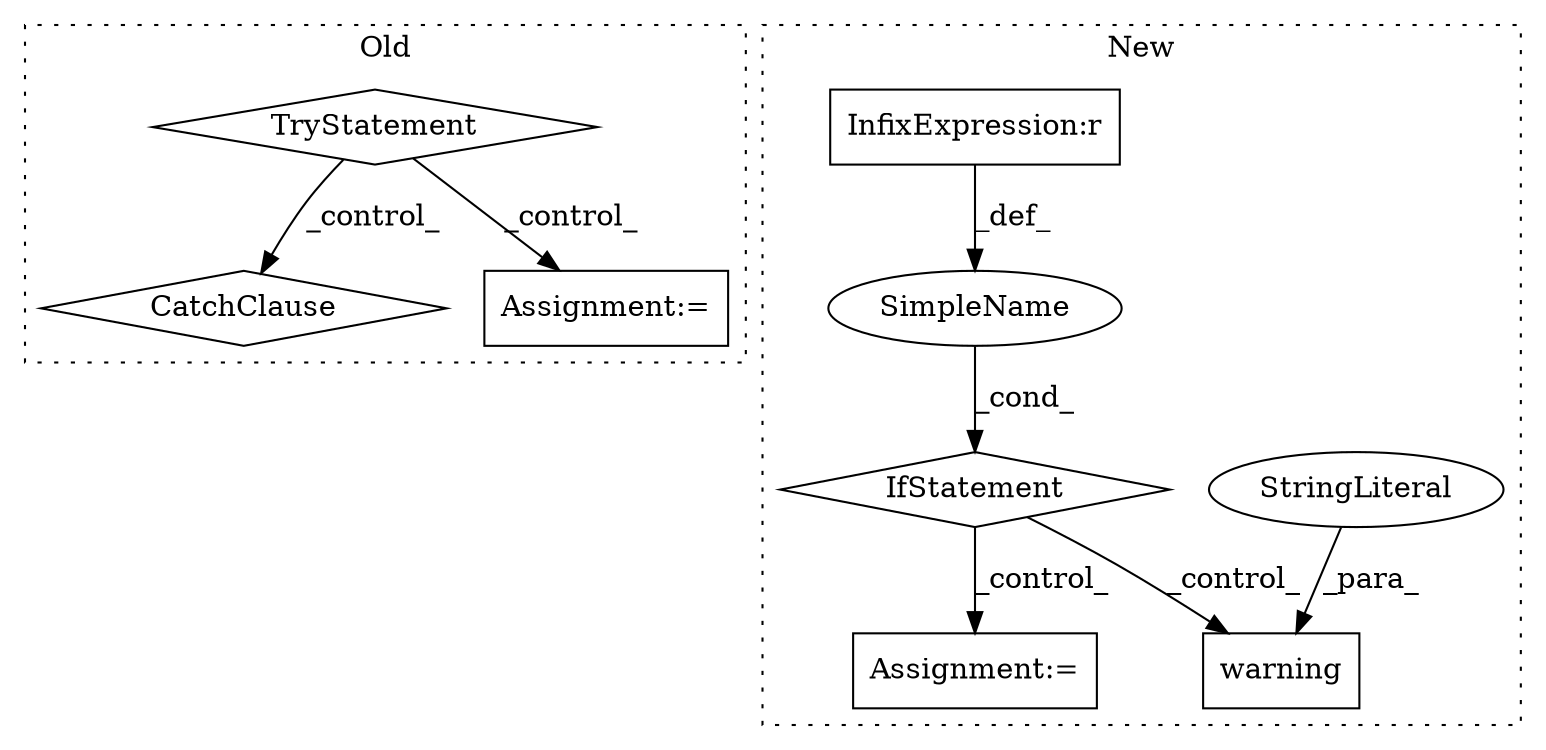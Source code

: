 digraph G {
subgraph cluster0 {
1 [label="CatchClause" a="12" s="11697,11728" l="11,2" shape="diamond"];
4 [label="TryStatement" a="54" s="11638" l="4" shape="diamond"];
8 [label="Assignment:=" a="7" s="11669" l="1" shape="box"];
label = "Old";
style="dotted";
}
subgraph cluster1 {
2 [label="warning" a="32" s="12065,12143" l="8,1" shape="box"];
3 [label="StringLiteral" a="45" s="12073" l="31" shape="ellipse"];
5 [label="IfStatement" a="25" s="12003,12049" l="4,2" shape="diamond"];
6 [label="SimpleName" a="42" s="" l="" shape="ellipse"];
7 [label="Assignment:=" a="7" s="12327" l="1" shape="box"];
9 [label="InfixExpression:r" a="27" s="12020" l="4" shape="box"];
label = "New";
style="dotted";
}
3 -> 2 [label="_para_"];
4 -> 8 [label="_control_"];
4 -> 1 [label="_control_"];
5 -> 2 [label="_control_"];
5 -> 7 [label="_control_"];
6 -> 5 [label="_cond_"];
9 -> 6 [label="_def_"];
}